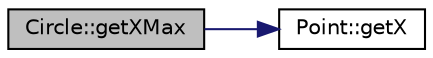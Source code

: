 digraph "Circle::getXMax"
{
  edge [fontname="Helvetica",fontsize="10",labelfontname="Helvetica",labelfontsize="10"];
  node [fontname="Helvetica",fontsize="10",shape=record];
  rankdir="LR";
  Node1 [label="Circle::getXMax",height=0.2,width=0.4,color="black", fillcolor="grey75", style="filled" fontcolor="black"];
  Node1 -> Node2 [color="midnightblue",fontsize="10",style="solid",fontname="Helvetica"];
  Node2 [label="Point::getX",height=0.2,width=0.4,color="black", fillcolor="white", style="filled",URL="$classPoint.html#af52a20a376f8f31e87658837565d3812",tooltip="Returns this Point&#39;s x-coordinate."];
}
